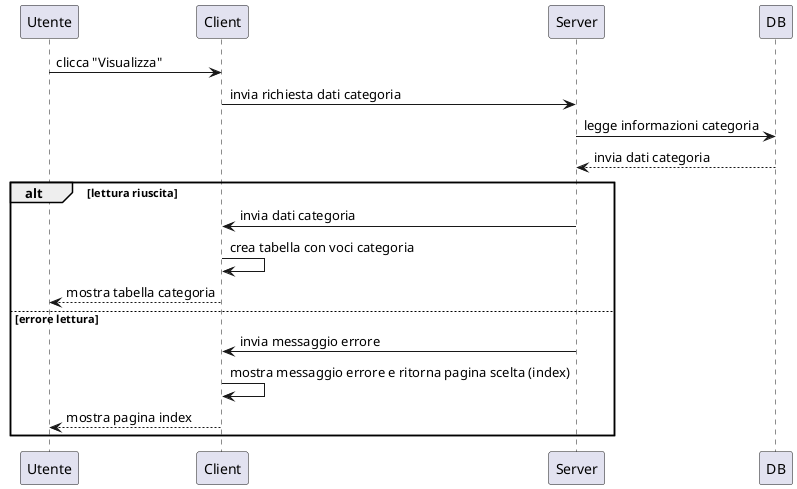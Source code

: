 @startuml visualizza_categoria_sequenza
participant Utente
participant Client
participant Server
participant DB

Utente -> Client : clicca "Visualizza"
Client -> Server : invia richiesta dati categoria
Server -> DB : legge informazioni categoria
DB --> Server : invia dati categoria

alt lettura riuscita
    Server -> Client : invia dati categoria
    Client -> Client : crea tabella con voci categoria
    Client --> Utente : mostra tabella categoria
else errore lettura
    Server -> Client : invia messaggio errore
    Client -> Client : mostra messaggio errore e ritorna pagina scelta (index)
    Client --> Utente : mostra pagina index
end
@enduml
